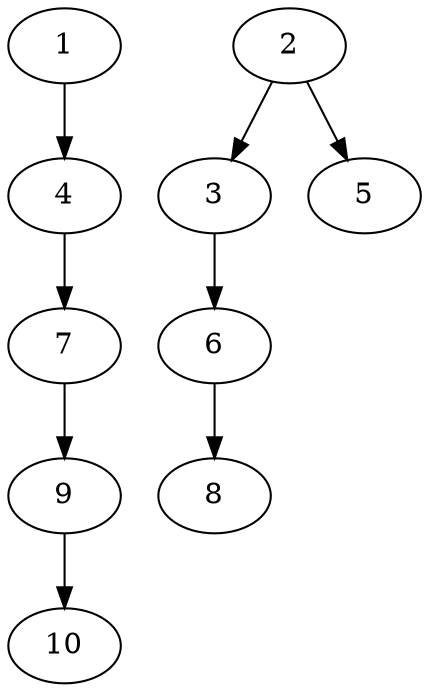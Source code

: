 // DAG automatically generated by daggen at Fri Aug  4 16:35:13 2017
// ./daggen --dot -n 10 --fat 0.5 --regular 0.8 --density 0.2 --jump 1 
digraph G {
  1 [size="7460", alpha="0.17"]
  1 -> 4 [size ="210"]
  2 [size="1073742", alpha="0.03"]
  2 -> 3 [size ="839"]
  2 -> 5 [size ="839"]
  3 [size="1118074", alpha="0.02"]
  3 -> 6 [size ="679"]
  4 [size="68719", alpha="0.06"]
  4 -> 7 [size ="134"]
  5 [size="33029", alpha="0.03"]
  6 [size="41179", alpha="0.00"]
  6 -> 8 [size ="134"]
  7 [size="5597", alpha="0.10"]
  7 -> 9 [size ="302"]
  8 [size="11402", alpha="0.03"]
  9 [size="843952", alpha="0.10"]
  9 -> 10 [size ="537"]
  10 [size="231928", alpha="0.02"]
}
